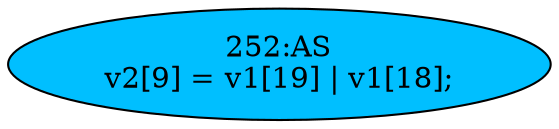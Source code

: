 strict digraph "" {
	node [label="\N"];
	"252:AS"	 [ast="<pyverilog.vparser.ast.Assign object at 0x7f40784bdb50>",
		def_var="['v2']",
		fillcolor=deepskyblue,
		label="252:AS
v2[9] = v1[19] | v1[18];",
		statements="[]",
		style=filled,
		typ=Assign,
		use_var="['v1', 'v1']"];
}

